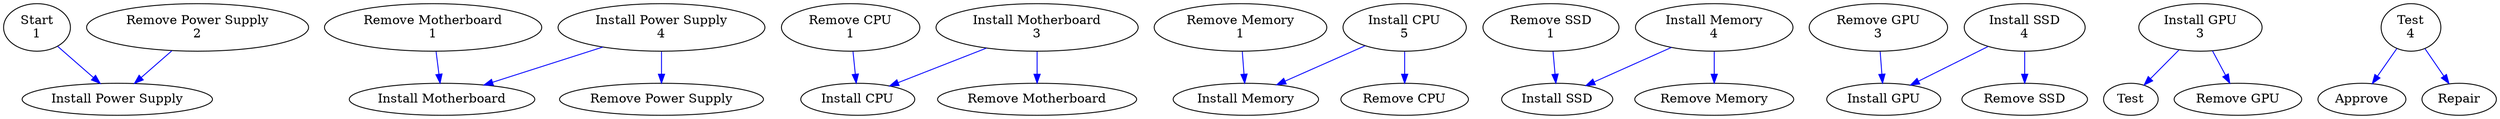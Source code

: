 digraph ordergraph {
"Start
1"->"Install Power Supply"[color=blue];
"Install Power Supply
4"->"Install Motherboard"[color=blue];
"Install Power Supply
4"->"Remove Power Supply"[color=blue];
"Remove Power Supply
2"->"Install Power Supply"[color=blue];
"Install Motherboard
3"->"Install CPU"[color=blue];
"Install Motherboard
3"->"Remove Motherboard"[color=blue];
"Remove Motherboard
1"->"Install Motherboard"[color=blue];
"Install CPU
5"->"Install Memory"[color=blue];
"Install CPU
5"->"Remove CPU"[color=blue];
"Remove CPU
1"->"Install CPU"[color=blue];
"Install Memory
4"->"Install SSD"[color=blue];
"Install Memory
4"->"Remove Memory"[color=blue];
"Remove Memory
1"->"Install Memory"[color=blue];
"Install SSD
4"->"Install GPU"[color=blue];
"Install SSD
4"->"Remove SSD"[color=blue];
"Remove SSD
1"->"Install SSD"[color=blue];
"Install GPU
3"->"Test"[color=blue];
"Install GPU
3"->"Remove GPU"[color=blue];
"Remove GPU
3"->"Install GPU"[color=blue];
"Test
4"->"Approve"[color=blue];
"Test
4"->"Repair"[color=blue];
}
